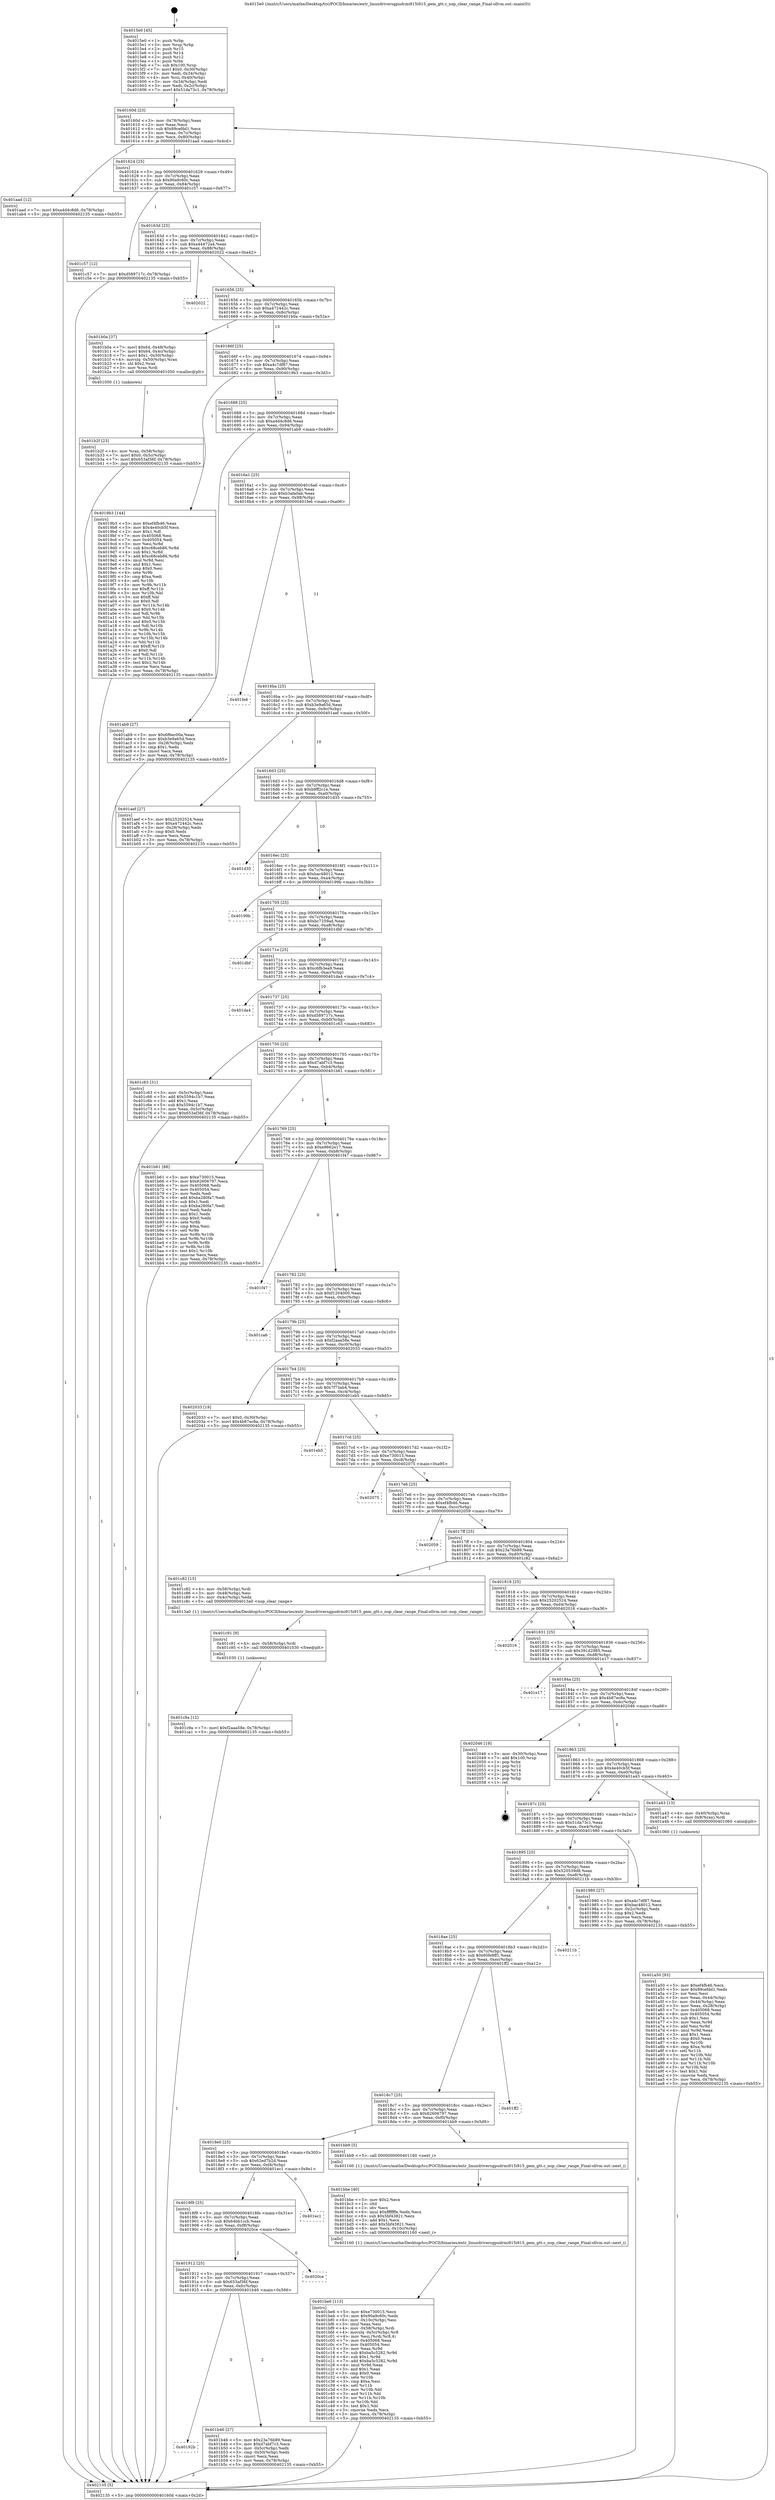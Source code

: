 digraph "0x4015e0" {
  label = "0x4015e0 (/mnt/c/Users/mathe/Desktop/tcc/POCII/binaries/extr_linuxdriversgpudrmi915i915_gem_gtt.c_nop_clear_range_Final-ollvm.out::main(0))"
  labelloc = "t"
  node[shape=record]

  Entry [label="",width=0.3,height=0.3,shape=circle,fillcolor=black,style=filled]
  "0x40160d" [label="{
     0x40160d [23]\l
     | [instrs]\l
     &nbsp;&nbsp;0x40160d \<+3\>: mov -0x78(%rbp),%eax\l
     &nbsp;&nbsp;0x401610 \<+2\>: mov %eax,%ecx\l
     &nbsp;&nbsp;0x401612 \<+6\>: sub $0x89cefdd1,%ecx\l
     &nbsp;&nbsp;0x401618 \<+3\>: mov %eax,-0x7c(%rbp)\l
     &nbsp;&nbsp;0x40161b \<+3\>: mov %ecx,-0x80(%rbp)\l
     &nbsp;&nbsp;0x40161e \<+6\>: je 0000000000401aad \<main+0x4cd\>\l
  }"]
  "0x401aad" [label="{
     0x401aad [12]\l
     | [instrs]\l
     &nbsp;&nbsp;0x401aad \<+7\>: movl $0xa4d4c8d6,-0x78(%rbp)\l
     &nbsp;&nbsp;0x401ab4 \<+5\>: jmp 0000000000402135 \<main+0xb55\>\l
  }"]
  "0x401624" [label="{
     0x401624 [25]\l
     | [instrs]\l
     &nbsp;&nbsp;0x401624 \<+5\>: jmp 0000000000401629 \<main+0x49\>\l
     &nbsp;&nbsp;0x401629 \<+3\>: mov -0x7c(%rbp),%eax\l
     &nbsp;&nbsp;0x40162c \<+5\>: sub $0x90a9c60c,%eax\l
     &nbsp;&nbsp;0x401631 \<+6\>: mov %eax,-0x84(%rbp)\l
     &nbsp;&nbsp;0x401637 \<+6\>: je 0000000000401c57 \<main+0x677\>\l
  }"]
  Exit [label="",width=0.3,height=0.3,shape=circle,fillcolor=black,style=filled,peripheries=2]
  "0x401c57" [label="{
     0x401c57 [12]\l
     | [instrs]\l
     &nbsp;&nbsp;0x401c57 \<+7\>: movl $0xd589717c,-0x78(%rbp)\l
     &nbsp;&nbsp;0x401c5e \<+5\>: jmp 0000000000402135 \<main+0xb55\>\l
  }"]
  "0x40163d" [label="{
     0x40163d [25]\l
     | [instrs]\l
     &nbsp;&nbsp;0x40163d \<+5\>: jmp 0000000000401642 \<main+0x62\>\l
     &nbsp;&nbsp;0x401642 \<+3\>: mov -0x7c(%rbp),%eax\l
     &nbsp;&nbsp;0x401645 \<+5\>: sub $0xa44472a4,%eax\l
     &nbsp;&nbsp;0x40164a \<+6\>: mov %eax,-0x88(%rbp)\l
     &nbsp;&nbsp;0x401650 \<+6\>: je 0000000000402022 \<main+0xa42\>\l
  }"]
  "0x401c9a" [label="{
     0x401c9a [12]\l
     | [instrs]\l
     &nbsp;&nbsp;0x401c9a \<+7\>: movl $0xf2aaa58e,-0x78(%rbp)\l
     &nbsp;&nbsp;0x401ca1 \<+5\>: jmp 0000000000402135 \<main+0xb55\>\l
  }"]
  "0x402022" [label="{
     0x402022\l
  }", style=dashed]
  "0x401656" [label="{
     0x401656 [25]\l
     | [instrs]\l
     &nbsp;&nbsp;0x401656 \<+5\>: jmp 000000000040165b \<main+0x7b\>\l
     &nbsp;&nbsp;0x40165b \<+3\>: mov -0x7c(%rbp),%eax\l
     &nbsp;&nbsp;0x40165e \<+5\>: sub $0xa472442c,%eax\l
     &nbsp;&nbsp;0x401663 \<+6\>: mov %eax,-0x8c(%rbp)\l
     &nbsp;&nbsp;0x401669 \<+6\>: je 0000000000401b0a \<main+0x52a\>\l
  }"]
  "0x401c91" [label="{
     0x401c91 [9]\l
     | [instrs]\l
     &nbsp;&nbsp;0x401c91 \<+4\>: mov -0x58(%rbp),%rdi\l
     &nbsp;&nbsp;0x401c95 \<+5\>: call 0000000000401030 \<free@plt\>\l
     | [calls]\l
     &nbsp;&nbsp;0x401030 \{1\} (unknown)\l
  }"]
  "0x401b0a" [label="{
     0x401b0a [37]\l
     | [instrs]\l
     &nbsp;&nbsp;0x401b0a \<+7\>: movl $0x64,-0x48(%rbp)\l
     &nbsp;&nbsp;0x401b11 \<+7\>: movl $0x64,-0x4c(%rbp)\l
     &nbsp;&nbsp;0x401b18 \<+7\>: movl $0x1,-0x50(%rbp)\l
     &nbsp;&nbsp;0x401b1f \<+4\>: movslq -0x50(%rbp),%rax\l
     &nbsp;&nbsp;0x401b23 \<+4\>: shl $0x2,%rax\l
     &nbsp;&nbsp;0x401b27 \<+3\>: mov %rax,%rdi\l
     &nbsp;&nbsp;0x401b2a \<+5\>: call 0000000000401050 \<malloc@plt\>\l
     | [calls]\l
     &nbsp;&nbsp;0x401050 \{1\} (unknown)\l
  }"]
  "0x40166f" [label="{
     0x40166f [25]\l
     | [instrs]\l
     &nbsp;&nbsp;0x40166f \<+5\>: jmp 0000000000401674 \<main+0x94\>\l
     &nbsp;&nbsp;0x401674 \<+3\>: mov -0x7c(%rbp),%eax\l
     &nbsp;&nbsp;0x401677 \<+5\>: sub $0xa4c7df87,%eax\l
     &nbsp;&nbsp;0x40167c \<+6\>: mov %eax,-0x90(%rbp)\l
     &nbsp;&nbsp;0x401682 \<+6\>: je 00000000004019b3 \<main+0x3d3\>\l
  }"]
  "0x401be6" [label="{
     0x401be6 [113]\l
     | [instrs]\l
     &nbsp;&nbsp;0x401be6 \<+5\>: mov $0xe730015,%ecx\l
     &nbsp;&nbsp;0x401beb \<+5\>: mov $0x90a9c60c,%edx\l
     &nbsp;&nbsp;0x401bf0 \<+6\>: mov -0x10c(%rbp),%esi\l
     &nbsp;&nbsp;0x401bf6 \<+3\>: imul %eax,%esi\l
     &nbsp;&nbsp;0x401bf9 \<+4\>: mov -0x58(%rbp),%rdi\l
     &nbsp;&nbsp;0x401bfd \<+4\>: movslq -0x5c(%rbp),%r8\l
     &nbsp;&nbsp;0x401c01 \<+4\>: mov %esi,(%rdi,%r8,4)\l
     &nbsp;&nbsp;0x401c05 \<+7\>: mov 0x405068,%eax\l
     &nbsp;&nbsp;0x401c0c \<+7\>: mov 0x405054,%esi\l
     &nbsp;&nbsp;0x401c13 \<+3\>: mov %eax,%r9d\l
     &nbsp;&nbsp;0x401c16 \<+7\>: sub $0xba5c5282,%r9d\l
     &nbsp;&nbsp;0x401c1d \<+4\>: sub $0x1,%r9d\l
     &nbsp;&nbsp;0x401c21 \<+7\>: add $0xba5c5282,%r9d\l
     &nbsp;&nbsp;0x401c28 \<+4\>: imul %r9d,%eax\l
     &nbsp;&nbsp;0x401c2c \<+3\>: and $0x1,%eax\l
     &nbsp;&nbsp;0x401c2f \<+3\>: cmp $0x0,%eax\l
     &nbsp;&nbsp;0x401c32 \<+4\>: sete %r10b\l
     &nbsp;&nbsp;0x401c36 \<+3\>: cmp $0xa,%esi\l
     &nbsp;&nbsp;0x401c39 \<+4\>: setl %r11b\l
     &nbsp;&nbsp;0x401c3d \<+3\>: mov %r10b,%bl\l
     &nbsp;&nbsp;0x401c40 \<+3\>: and %r11b,%bl\l
     &nbsp;&nbsp;0x401c43 \<+3\>: xor %r11b,%r10b\l
     &nbsp;&nbsp;0x401c46 \<+3\>: or %r10b,%bl\l
     &nbsp;&nbsp;0x401c49 \<+3\>: test $0x1,%bl\l
     &nbsp;&nbsp;0x401c4c \<+3\>: cmovne %edx,%ecx\l
     &nbsp;&nbsp;0x401c4f \<+3\>: mov %ecx,-0x78(%rbp)\l
     &nbsp;&nbsp;0x401c52 \<+5\>: jmp 0000000000402135 \<main+0xb55\>\l
  }"]
  "0x4019b3" [label="{
     0x4019b3 [144]\l
     | [instrs]\l
     &nbsp;&nbsp;0x4019b3 \<+5\>: mov $0xef4fb46,%eax\l
     &nbsp;&nbsp;0x4019b8 \<+5\>: mov $0x4e40cb5f,%ecx\l
     &nbsp;&nbsp;0x4019bd \<+2\>: mov $0x1,%dl\l
     &nbsp;&nbsp;0x4019bf \<+7\>: mov 0x405068,%esi\l
     &nbsp;&nbsp;0x4019c6 \<+7\>: mov 0x405054,%edi\l
     &nbsp;&nbsp;0x4019cd \<+3\>: mov %esi,%r8d\l
     &nbsp;&nbsp;0x4019d0 \<+7\>: sub $0xc68ceb86,%r8d\l
     &nbsp;&nbsp;0x4019d7 \<+4\>: sub $0x1,%r8d\l
     &nbsp;&nbsp;0x4019db \<+7\>: add $0xc68ceb86,%r8d\l
     &nbsp;&nbsp;0x4019e2 \<+4\>: imul %r8d,%esi\l
     &nbsp;&nbsp;0x4019e6 \<+3\>: and $0x1,%esi\l
     &nbsp;&nbsp;0x4019e9 \<+3\>: cmp $0x0,%esi\l
     &nbsp;&nbsp;0x4019ec \<+4\>: sete %r9b\l
     &nbsp;&nbsp;0x4019f0 \<+3\>: cmp $0xa,%edi\l
     &nbsp;&nbsp;0x4019f3 \<+4\>: setl %r10b\l
     &nbsp;&nbsp;0x4019f7 \<+3\>: mov %r9b,%r11b\l
     &nbsp;&nbsp;0x4019fa \<+4\>: xor $0xff,%r11b\l
     &nbsp;&nbsp;0x4019fe \<+3\>: mov %r10b,%bl\l
     &nbsp;&nbsp;0x401a01 \<+3\>: xor $0xff,%bl\l
     &nbsp;&nbsp;0x401a04 \<+3\>: xor $0x0,%dl\l
     &nbsp;&nbsp;0x401a07 \<+3\>: mov %r11b,%r14b\l
     &nbsp;&nbsp;0x401a0a \<+4\>: and $0x0,%r14b\l
     &nbsp;&nbsp;0x401a0e \<+3\>: and %dl,%r9b\l
     &nbsp;&nbsp;0x401a11 \<+3\>: mov %bl,%r15b\l
     &nbsp;&nbsp;0x401a14 \<+4\>: and $0x0,%r15b\l
     &nbsp;&nbsp;0x401a18 \<+3\>: and %dl,%r10b\l
     &nbsp;&nbsp;0x401a1b \<+3\>: or %r9b,%r14b\l
     &nbsp;&nbsp;0x401a1e \<+3\>: or %r10b,%r15b\l
     &nbsp;&nbsp;0x401a21 \<+3\>: xor %r15b,%r14b\l
     &nbsp;&nbsp;0x401a24 \<+3\>: or %bl,%r11b\l
     &nbsp;&nbsp;0x401a27 \<+4\>: xor $0xff,%r11b\l
     &nbsp;&nbsp;0x401a2b \<+3\>: or $0x0,%dl\l
     &nbsp;&nbsp;0x401a2e \<+3\>: and %dl,%r11b\l
     &nbsp;&nbsp;0x401a31 \<+3\>: or %r11b,%r14b\l
     &nbsp;&nbsp;0x401a34 \<+4\>: test $0x1,%r14b\l
     &nbsp;&nbsp;0x401a38 \<+3\>: cmovne %ecx,%eax\l
     &nbsp;&nbsp;0x401a3b \<+3\>: mov %eax,-0x78(%rbp)\l
     &nbsp;&nbsp;0x401a3e \<+5\>: jmp 0000000000402135 \<main+0xb55\>\l
  }"]
  "0x401688" [label="{
     0x401688 [25]\l
     | [instrs]\l
     &nbsp;&nbsp;0x401688 \<+5\>: jmp 000000000040168d \<main+0xad\>\l
     &nbsp;&nbsp;0x40168d \<+3\>: mov -0x7c(%rbp),%eax\l
     &nbsp;&nbsp;0x401690 \<+5\>: sub $0xa4d4c8d6,%eax\l
     &nbsp;&nbsp;0x401695 \<+6\>: mov %eax,-0x94(%rbp)\l
     &nbsp;&nbsp;0x40169b \<+6\>: je 0000000000401ab9 \<main+0x4d9\>\l
  }"]
  "0x401bbe" [label="{
     0x401bbe [40]\l
     | [instrs]\l
     &nbsp;&nbsp;0x401bbe \<+5\>: mov $0x2,%ecx\l
     &nbsp;&nbsp;0x401bc3 \<+1\>: cltd\l
     &nbsp;&nbsp;0x401bc4 \<+2\>: idiv %ecx\l
     &nbsp;&nbsp;0x401bc6 \<+6\>: imul $0xfffffffe,%edx,%ecx\l
     &nbsp;&nbsp;0x401bcc \<+6\>: sub $0x5bf43821,%ecx\l
     &nbsp;&nbsp;0x401bd2 \<+3\>: add $0x1,%ecx\l
     &nbsp;&nbsp;0x401bd5 \<+6\>: add $0x5bf43821,%ecx\l
     &nbsp;&nbsp;0x401bdb \<+6\>: mov %ecx,-0x10c(%rbp)\l
     &nbsp;&nbsp;0x401be1 \<+5\>: call 0000000000401160 \<next_i\>\l
     | [calls]\l
     &nbsp;&nbsp;0x401160 \{1\} (/mnt/c/Users/mathe/Desktop/tcc/POCII/binaries/extr_linuxdriversgpudrmi915i915_gem_gtt.c_nop_clear_range_Final-ollvm.out::next_i)\l
  }"]
  "0x401ab9" [label="{
     0x401ab9 [27]\l
     | [instrs]\l
     &nbsp;&nbsp;0x401ab9 \<+5\>: mov $0x6f6ec00a,%eax\l
     &nbsp;&nbsp;0x401abe \<+5\>: mov $0xb3e9a65d,%ecx\l
     &nbsp;&nbsp;0x401ac3 \<+3\>: mov -0x28(%rbp),%edx\l
     &nbsp;&nbsp;0x401ac6 \<+3\>: cmp $0x1,%edx\l
     &nbsp;&nbsp;0x401ac9 \<+3\>: cmovl %ecx,%eax\l
     &nbsp;&nbsp;0x401acc \<+3\>: mov %eax,-0x78(%rbp)\l
     &nbsp;&nbsp;0x401acf \<+5\>: jmp 0000000000402135 \<main+0xb55\>\l
  }"]
  "0x4016a1" [label="{
     0x4016a1 [25]\l
     | [instrs]\l
     &nbsp;&nbsp;0x4016a1 \<+5\>: jmp 00000000004016a6 \<main+0xc6\>\l
     &nbsp;&nbsp;0x4016a6 \<+3\>: mov -0x7c(%rbp),%eax\l
     &nbsp;&nbsp;0x4016a9 \<+5\>: sub $0xb3afa0ab,%eax\l
     &nbsp;&nbsp;0x4016ae \<+6\>: mov %eax,-0x98(%rbp)\l
     &nbsp;&nbsp;0x4016b4 \<+6\>: je 0000000000401fe6 \<main+0xa06\>\l
  }"]
  "0x40192b" [label="{
     0x40192b\l
  }", style=dashed]
  "0x401fe6" [label="{
     0x401fe6\l
  }", style=dashed]
  "0x4016ba" [label="{
     0x4016ba [25]\l
     | [instrs]\l
     &nbsp;&nbsp;0x4016ba \<+5\>: jmp 00000000004016bf \<main+0xdf\>\l
     &nbsp;&nbsp;0x4016bf \<+3\>: mov -0x7c(%rbp),%eax\l
     &nbsp;&nbsp;0x4016c2 \<+5\>: sub $0xb3e9a65d,%eax\l
     &nbsp;&nbsp;0x4016c7 \<+6\>: mov %eax,-0x9c(%rbp)\l
     &nbsp;&nbsp;0x4016cd \<+6\>: je 0000000000401aef \<main+0x50f\>\l
  }"]
  "0x401b46" [label="{
     0x401b46 [27]\l
     | [instrs]\l
     &nbsp;&nbsp;0x401b46 \<+5\>: mov $0x23a76b89,%eax\l
     &nbsp;&nbsp;0x401b4b \<+5\>: mov $0xd7abf7c3,%ecx\l
     &nbsp;&nbsp;0x401b50 \<+3\>: mov -0x5c(%rbp),%edx\l
     &nbsp;&nbsp;0x401b53 \<+3\>: cmp -0x50(%rbp),%edx\l
     &nbsp;&nbsp;0x401b56 \<+3\>: cmovl %ecx,%eax\l
     &nbsp;&nbsp;0x401b59 \<+3\>: mov %eax,-0x78(%rbp)\l
     &nbsp;&nbsp;0x401b5c \<+5\>: jmp 0000000000402135 \<main+0xb55\>\l
  }"]
  "0x401aef" [label="{
     0x401aef [27]\l
     | [instrs]\l
     &nbsp;&nbsp;0x401aef \<+5\>: mov $0x25202524,%eax\l
     &nbsp;&nbsp;0x401af4 \<+5\>: mov $0xa472442c,%ecx\l
     &nbsp;&nbsp;0x401af9 \<+3\>: mov -0x28(%rbp),%edx\l
     &nbsp;&nbsp;0x401afc \<+3\>: cmp $0x0,%edx\l
     &nbsp;&nbsp;0x401aff \<+3\>: cmove %ecx,%eax\l
     &nbsp;&nbsp;0x401b02 \<+3\>: mov %eax,-0x78(%rbp)\l
     &nbsp;&nbsp;0x401b05 \<+5\>: jmp 0000000000402135 \<main+0xb55\>\l
  }"]
  "0x4016d3" [label="{
     0x4016d3 [25]\l
     | [instrs]\l
     &nbsp;&nbsp;0x4016d3 \<+5\>: jmp 00000000004016d8 \<main+0xf8\>\l
     &nbsp;&nbsp;0x4016d8 \<+3\>: mov -0x7c(%rbp),%eax\l
     &nbsp;&nbsp;0x4016db \<+5\>: sub $0xb9ff2c1e,%eax\l
     &nbsp;&nbsp;0x4016e0 \<+6\>: mov %eax,-0xa0(%rbp)\l
     &nbsp;&nbsp;0x4016e6 \<+6\>: je 0000000000401d35 \<main+0x755\>\l
  }"]
  "0x401912" [label="{
     0x401912 [25]\l
     | [instrs]\l
     &nbsp;&nbsp;0x401912 \<+5\>: jmp 0000000000401917 \<main+0x337\>\l
     &nbsp;&nbsp;0x401917 \<+3\>: mov -0x7c(%rbp),%eax\l
     &nbsp;&nbsp;0x40191a \<+5\>: sub $0x653af36f,%eax\l
     &nbsp;&nbsp;0x40191f \<+6\>: mov %eax,-0xfc(%rbp)\l
     &nbsp;&nbsp;0x401925 \<+6\>: je 0000000000401b46 \<main+0x566\>\l
  }"]
  "0x401d35" [label="{
     0x401d35\l
  }", style=dashed]
  "0x4016ec" [label="{
     0x4016ec [25]\l
     | [instrs]\l
     &nbsp;&nbsp;0x4016ec \<+5\>: jmp 00000000004016f1 \<main+0x111\>\l
     &nbsp;&nbsp;0x4016f1 \<+3\>: mov -0x7c(%rbp),%eax\l
     &nbsp;&nbsp;0x4016f4 \<+5\>: sub $0xbac48012,%eax\l
     &nbsp;&nbsp;0x4016f9 \<+6\>: mov %eax,-0xa4(%rbp)\l
     &nbsp;&nbsp;0x4016ff \<+6\>: je 000000000040199b \<main+0x3bb\>\l
  }"]
  "0x4020ce" [label="{
     0x4020ce\l
  }", style=dashed]
  "0x40199b" [label="{
     0x40199b\l
  }", style=dashed]
  "0x401705" [label="{
     0x401705 [25]\l
     | [instrs]\l
     &nbsp;&nbsp;0x401705 \<+5\>: jmp 000000000040170a \<main+0x12a\>\l
     &nbsp;&nbsp;0x40170a \<+3\>: mov -0x7c(%rbp),%eax\l
     &nbsp;&nbsp;0x40170d \<+5\>: sub $0xbc7259ad,%eax\l
     &nbsp;&nbsp;0x401712 \<+6\>: mov %eax,-0xa8(%rbp)\l
     &nbsp;&nbsp;0x401718 \<+6\>: je 0000000000401dbf \<main+0x7df\>\l
  }"]
  "0x4018f9" [label="{
     0x4018f9 [25]\l
     | [instrs]\l
     &nbsp;&nbsp;0x4018f9 \<+5\>: jmp 00000000004018fe \<main+0x31e\>\l
     &nbsp;&nbsp;0x4018fe \<+3\>: mov -0x7c(%rbp),%eax\l
     &nbsp;&nbsp;0x401901 \<+5\>: sub $0x64bb1ccb,%eax\l
     &nbsp;&nbsp;0x401906 \<+6\>: mov %eax,-0xf8(%rbp)\l
     &nbsp;&nbsp;0x40190c \<+6\>: je 00000000004020ce \<main+0xaee\>\l
  }"]
  "0x401dbf" [label="{
     0x401dbf\l
  }", style=dashed]
  "0x40171e" [label="{
     0x40171e [25]\l
     | [instrs]\l
     &nbsp;&nbsp;0x40171e \<+5\>: jmp 0000000000401723 \<main+0x143\>\l
     &nbsp;&nbsp;0x401723 \<+3\>: mov -0x7c(%rbp),%eax\l
     &nbsp;&nbsp;0x401726 \<+5\>: sub $0xc6fb3ea9,%eax\l
     &nbsp;&nbsp;0x40172b \<+6\>: mov %eax,-0xac(%rbp)\l
     &nbsp;&nbsp;0x401731 \<+6\>: je 0000000000401da4 \<main+0x7c4\>\l
  }"]
  "0x401ec1" [label="{
     0x401ec1\l
  }", style=dashed]
  "0x401da4" [label="{
     0x401da4\l
  }", style=dashed]
  "0x401737" [label="{
     0x401737 [25]\l
     | [instrs]\l
     &nbsp;&nbsp;0x401737 \<+5\>: jmp 000000000040173c \<main+0x15c\>\l
     &nbsp;&nbsp;0x40173c \<+3\>: mov -0x7c(%rbp),%eax\l
     &nbsp;&nbsp;0x40173f \<+5\>: sub $0xd589717c,%eax\l
     &nbsp;&nbsp;0x401744 \<+6\>: mov %eax,-0xb0(%rbp)\l
     &nbsp;&nbsp;0x40174a \<+6\>: je 0000000000401c63 \<main+0x683\>\l
  }"]
  "0x4018e0" [label="{
     0x4018e0 [25]\l
     | [instrs]\l
     &nbsp;&nbsp;0x4018e0 \<+5\>: jmp 00000000004018e5 \<main+0x305\>\l
     &nbsp;&nbsp;0x4018e5 \<+3\>: mov -0x7c(%rbp),%eax\l
     &nbsp;&nbsp;0x4018e8 \<+5\>: sub $0x62ed7b2d,%eax\l
     &nbsp;&nbsp;0x4018ed \<+6\>: mov %eax,-0xf4(%rbp)\l
     &nbsp;&nbsp;0x4018f3 \<+6\>: je 0000000000401ec1 \<main+0x8e1\>\l
  }"]
  "0x401c63" [label="{
     0x401c63 [31]\l
     | [instrs]\l
     &nbsp;&nbsp;0x401c63 \<+3\>: mov -0x5c(%rbp),%eax\l
     &nbsp;&nbsp;0x401c66 \<+5\>: add $0x5594c1b7,%eax\l
     &nbsp;&nbsp;0x401c6b \<+3\>: add $0x1,%eax\l
     &nbsp;&nbsp;0x401c6e \<+5\>: sub $0x5594c1b7,%eax\l
     &nbsp;&nbsp;0x401c73 \<+3\>: mov %eax,-0x5c(%rbp)\l
     &nbsp;&nbsp;0x401c76 \<+7\>: movl $0x653af36f,-0x78(%rbp)\l
     &nbsp;&nbsp;0x401c7d \<+5\>: jmp 0000000000402135 \<main+0xb55\>\l
  }"]
  "0x401750" [label="{
     0x401750 [25]\l
     | [instrs]\l
     &nbsp;&nbsp;0x401750 \<+5\>: jmp 0000000000401755 \<main+0x175\>\l
     &nbsp;&nbsp;0x401755 \<+3\>: mov -0x7c(%rbp),%eax\l
     &nbsp;&nbsp;0x401758 \<+5\>: sub $0xd7abf7c3,%eax\l
     &nbsp;&nbsp;0x40175d \<+6\>: mov %eax,-0xb4(%rbp)\l
     &nbsp;&nbsp;0x401763 \<+6\>: je 0000000000401b61 \<main+0x581\>\l
  }"]
  "0x401bb9" [label="{
     0x401bb9 [5]\l
     | [instrs]\l
     &nbsp;&nbsp;0x401bb9 \<+5\>: call 0000000000401160 \<next_i\>\l
     | [calls]\l
     &nbsp;&nbsp;0x401160 \{1\} (/mnt/c/Users/mathe/Desktop/tcc/POCII/binaries/extr_linuxdriversgpudrmi915i915_gem_gtt.c_nop_clear_range_Final-ollvm.out::next_i)\l
  }"]
  "0x401b61" [label="{
     0x401b61 [88]\l
     | [instrs]\l
     &nbsp;&nbsp;0x401b61 \<+5\>: mov $0xe730015,%eax\l
     &nbsp;&nbsp;0x401b66 \<+5\>: mov $0x62606797,%ecx\l
     &nbsp;&nbsp;0x401b6b \<+7\>: mov 0x405068,%edx\l
     &nbsp;&nbsp;0x401b72 \<+7\>: mov 0x405054,%esi\l
     &nbsp;&nbsp;0x401b79 \<+2\>: mov %edx,%edi\l
     &nbsp;&nbsp;0x401b7b \<+6\>: add $0xba280fa7,%edi\l
     &nbsp;&nbsp;0x401b81 \<+3\>: sub $0x1,%edi\l
     &nbsp;&nbsp;0x401b84 \<+6\>: sub $0xba280fa7,%edi\l
     &nbsp;&nbsp;0x401b8a \<+3\>: imul %edi,%edx\l
     &nbsp;&nbsp;0x401b8d \<+3\>: and $0x1,%edx\l
     &nbsp;&nbsp;0x401b90 \<+3\>: cmp $0x0,%edx\l
     &nbsp;&nbsp;0x401b93 \<+4\>: sete %r8b\l
     &nbsp;&nbsp;0x401b97 \<+3\>: cmp $0xa,%esi\l
     &nbsp;&nbsp;0x401b9a \<+4\>: setl %r9b\l
     &nbsp;&nbsp;0x401b9e \<+3\>: mov %r8b,%r10b\l
     &nbsp;&nbsp;0x401ba1 \<+3\>: and %r9b,%r10b\l
     &nbsp;&nbsp;0x401ba4 \<+3\>: xor %r9b,%r8b\l
     &nbsp;&nbsp;0x401ba7 \<+3\>: or %r8b,%r10b\l
     &nbsp;&nbsp;0x401baa \<+4\>: test $0x1,%r10b\l
     &nbsp;&nbsp;0x401bae \<+3\>: cmovne %ecx,%eax\l
     &nbsp;&nbsp;0x401bb1 \<+3\>: mov %eax,-0x78(%rbp)\l
     &nbsp;&nbsp;0x401bb4 \<+5\>: jmp 0000000000402135 \<main+0xb55\>\l
  }"]
  "0x401769" [label="{
     0x401769 [25]\l
     | [instrs]\l
     &nbsp;&nbsp;0x401769 \<+5\>: jmp 000000000040176e \<main+0x18e\>\l
     &nbsp;&nbsp;0x40176e \<+3\>: mov -0x7c(%rbp),%eax\l
     &nbsp;&nbsp;0x401771 \<+5\>: sub $0xe9662e17,%eax\l
     &nbsp;&nbsp;0x401776 \<+6\>: mov %eax,-0xb8(%rbp)\l
     &nbsp;&nbsp;0x40177c \<+6\>: je 0000000000401f47 \<main+0x967\>\l
  }"]
  "0x4018c7" [label="{
     0x4018c7 [25]\l
     | [instrs]\l
     &nbsp;&nbsp;0x4018c7 \<+5\>: jmp 00000000004018cc \<main+0x2ec\>\l
     &nbsp;&nbsp;0x4018cc \<+3\>: mov -0x7c(%rbp),%eax\l
     &nbsp;&nbsp;0x4018cf \<+5\>: sub $0x62606797,%eax\l
     &nbsp;&nbsp;0x4018d4 \<+6\>: mov %eax,-0xf0(%rbp)\l
     &nbsp;&nbsp;0x4018da \<+6\>: je 0000000000401bb9 \<main+0x5d9\>\l
  }"]
  "0x401f47" [label="{
     0x401f47\l
  }", style=dashed]
  "0x401782" [label="{
     0x401782 [25]\l
     | [instrs]\l
     &nbsp;&nbsp;0x401782 \<+5\>: jmp 0000000000401787 \<main+0x1a7\>\l
     &nbsp;&nbsp;0x401787 \<+3\>: mov -0x7c(%rbp),%eax\l
     &nbsp;&nbsp;0x40178a \<+5\>: sub $0xf1204000,%eax\l
     &nbsp;&nbsp;0x40178f \<+6\>: mov %eax,-0xbc(%rbp)\l
     &nbsp;&nbsp;0x401795 \<+6\>: je 0000000000401ca6 \<main+0x6c6\>\l
  }"]
  "0x401ff2" [label="{
     0x401ff2\l
  }", style=dashed]
  "0x401ca6" [label="{
     0x401ca6\l
  }", style=dashed]
  "0x40179b" [label="{
     0x40179b [25]\l
     | [instrs]\l
     &nbsp;&nbsp;0x40179b \<+5\>: jmp 00000000004017a0 \<main+0x1c0\>\l
     &nbsp;&nbsp;0x4017a0 \<+3\>: mov -0x7c(%rbp),%eax\l
     &nbsp;&nbsp;0x4017a3 \<+5\>: sub $0xf2aaa58e,%eax\l
     &nbsp;&nbsp;0x4017a8 \<+6\>: mov %eax,-0xc0(%rbp)\l
     &nbsp;&nbsp;0x4017ae \<+6\>: je 0000000000402033 \<main+0xa53\>\l
  }"]
  "0x4018ae" [label="{
     0x4018ae [25]\l
     | [instrs]\l
     &nbsp;&nbsp;0x4018ae \<+5\>: jmp 00000000004018b3 \<main+0x2d3\>\l
     &nbsp;&nbsp;0x4018b3 \<+3\>: mov -0x7c(%rbp),%eax\l
     &nbsp;&nbsp;0x4018b6 \<+5\>: sub $0x60fe8ff1,%eax\l
     &nbsp;&nbsp;0x4018bb \<+6\>: mov %eax,-0xec(%rbp)\l
     &nbsp;&nbsp;0x4018c1 \<+6\>: je 0000000000401ff2 \<main+0xa12\>\l
  }"]
  "0x402033" [label="{
     0x402033 [19]\l
     | [instrs]\l
     &nbsp;&nbsp;0x402033 \<+7\>: movl $0x0,-0x30(%rbp)\l
     &nbsp;&nbsp;0x40203a \<+7\>: movl $0x4b87ec8a,-0x78(%rbp)\l
     &nbsp;&nbsp;0x402041 \<+5\>: jmp 0000000000402135 \<main+0xb55\>\l
  }"]
  "0x4017b4" [label="{
     0x4017b4 [25]\l
     | [instrs]\l
     &nbsp;&nbsp;0x4017b4 \<+5\>: jmp 00000000004017b9 \<main+0x1d9\>\l
     &nbsp;&nbsp;0x4017b9 \<+3\>: mov -0x7c(%rbp),%eax\l
     &nbsp;&nbsp;0x4017bc \<+5\>: sub $0x7f73ab4,%eax\l
     &nbsp;&nbsp;0x4017c1 \<+6\>: mov %eax,-0xc4(%rbp)\l
     &nbsp;&nbsp;0x4017c7 \<+6\>: je 0000000000401eb5 \<main+0x8d5\>\l
  }"]
  "0x40211b" [label="{
     0x40211b\l
  }", style=dashed]
  "0x401eb5" [label="{
     0x401eb5\l
  }", style=dashed]
  "0x4017cd" [label="{
     0x4017cd [25]\l
     | [instrs]\l
     &nbsp;&nbsp;0x4017cd \<+5\>: jmp 00000000004017d2 \<main+0x1f2\>\l
     &nbsp;&nbsp;0x4017d2 \<+3\>: mov -0x7c(%rbp),%eax\l
     &nbsp;&nbsp;0x4017d5 \<+5\>: sub $0xe730015,%eax\l
     &nbsp;&nbsp;0x4017da \<+6\>: mov %eax,-0xc8(%rbp)\l
     &nbsp;&nbsp;0x4017e0 \<+6\>: je 0000000000402075 \<main+0xa95\>\l
  }"]
  "0x401b2f" [label="{
     0x401b2f [23]\l
     | [instrs]\l
     &nbsp;&nbsp;0x401b2f \<+4\>: mov %rax,-0x58(%rbp)\l
     &nbsp;&nbsp;0x401b33 \<+7\>: movl $0x0,-0x5c(%rbp)\l
     &nbsp;&nbsp;0x401b3a \<+7\>: movl $0x653af36f,-0x78(%rbp)\l
     &nbsp;&nbsp;0x401b41 \<+5\>: jmp 0000000000402135 \<main+0xb55\>\l
  }"]
  "0x402075" [label="{
     0x402075\l
  }", style=dashed]
  "0x4017e6" [label="{
     0x4017e6 [25]\l
     | [instrs]\l
     &nbsp;&nbsp;0x4017e6 \<+5\>: jmp 00000000004017eb \<main+0x20b\>\l
     &nbsp;&nbsp;0x4017eb \<+3\>: mov -0x7c(%rbp),%eax\l
     &nbsp;&nbsp;0x4017ee \<+5\>: sub $0xef4fb46,%eax\l
     &nbsp;&nbsp;0x4017f3 \<+6\>: mov %eax,-0xcc(%rbp)\l
     &nbsp;&nbsp;0x4017f9 \<+6\>: je 0000000000402059 \<main+0xa79\>\l
  }"]
  "0x401a50" [label="{
     0x401a50 [93]\l
     | [instrs]\l
     &nbsp;&nbsp;0x401a50 \<+5\>: mov $0xef4fb46,%ecx\l
     &nbsp;&nbsp;0x401a55 \<+5\>: mov $0x89cefdd1,%edx\l
     &nbsp;&nbsp;0x401a5a \<+2\>: xor %esi,%esi\l
     &nbsp;&nbsp;0x401a5c \<+3\>: mov %eax,-0x44(%rbp)\l
     &nbsp;&nbsp;0x401a5f \<+3\>: mov -0x44(%rbp),%eax\l
     &nbsp;&nbsp;0x401a62 \<+3\>: mov %eax,-0x28(%rbp)\l
     &nbsp;&nbsp;0x401a65 \<+7\>: mov 0x405068,%eax\l
     &nbsp;&nbsp;0x401a6c \<+8\>: mov 0x405054,%r8d\l
     &nbsp;&nbsp;0x401a74 \<+3\>: sub $0x1,%esi\l
     &nbsp;&nbsp;0x401a77 \<+3\>: mov %eax,%r9d\l
     &nbsp;&nbsp;0x401a7a \<+3\>: add %esi,%r9d\l
     &nbsp;&nbsp;0x401a7d \<+4\>: imul %r9d,%eax\l
     &nbsp;&nbsp;0x401a81 \<+3\>: and $0x1,%eax\l
     &nbsp;&nbsp;0x401a84 \<+3\>: cmp $0x0,%eax\l
     &nbsp;&nbsp;0x401a87 \<+4\>: sete %r10b\l
     &nbsp;&nbsp;0x401a8b \<+4\>: cmp $0xa,%r8d\l
     &nbsp;&nbsp;0x401a8f \<+4\>: setl %r11b\l
     &nbsp;&nbsp;0x401a93 \<+3\>: mov %r10b,%bl\l
     &nbsp;&nbsp;0x401a96 \<+3\>: and %r11b,%bl\l
     &nbsp;&nbsp;0x401a99 \<+3\>: xor %r11b,%r10b\l
     &nbsp;&nbsp;0x401a9c \<+3\>: or %r10b,%bl\l
     &nbsp;&nbsp;0x401a9f \<+3\>: test $0x1,%bl\l
     &nbsp;&nbsp;0x401aa2 \<+3\>: cmovne %edx,%ecx\l
     &nbsp;&nbsp;0x401aa5 \<+3\>: mov %ecx,-0x78(%rbp)\l
     &nbsp;&nbsp;0x401aa8 \<+5\>: jmp 0000000000402135 \<main+0xb55\>\l
  }"]
  "0x402059" [label="{
     0x402059\l
  }", style=dashed]
  "0x4017ff" [label="{
     0x4017ff [25]\l
     | [instrs]\l
     &nbsp;&nbsp;0x4017ff \<+5\>: jmp 0000000000401804 \<main+0x224\>\l
     &nbsp;&nbsp;0x401804 \<+3\>: mov -0x7c(%rbp),%eax\l
     &nbsp;&nbsp;0x401807 \<+5\>: sub $0x23a76b89,%eax\l
     &nbsp;&nbsp;0x40180c \<+6\>: mov %eax,-0xd0(%rbp)\l
     &nbsp;&nbsp;0x401812 \<+6\>: je 0000000000401c82 \<main+0x6a2\>\l
  }"]
  "0x4015e0" [label="{
     0x4015e0 [45]\l
     | [instrs]\l
     &nbsp;&nbsp;0x4015e0 \<+1\>: push %rbp\l
     &nbsp;&nbsp;0x4015e1 \<+3\>: mov %rsp,%rbp\l
     &nbsp;&nbsp;0x4015e4 \<+2\>: push %r15\l
     &nbsp;&nbsp;0x4015e6 \<+2\>: push %r14\l
     &nbsp;&nbsp;0x4015e8 \<+2\>: push %r12\l
     &nbsp;&nbsp;0x4015ea \<+1\>: push %rbx\l
     &nbsp;&nbsp;0x4015eb \<+7\>: sub $0x100,%rsp\l
     &nbsp;&nbsp;0x4015f2 \<+7\>: movl $0x0,-0x30(%rbp)\l
     &nbsp;&nbsp;0x4015f9 \<+3\>: mov %edi,-0x34(%rbp)\l
     &nbsp;&nbsp;0x4015fc \<+4\>: mov %rsi,-0x40(%rbp)\l
     &nbsp;&nbsp;0x401600 \<+3\>: mov -0x34(%rbp),%edi\l
     &nbsp;&nbsp;0x401603 \<+3\>: mov %edi,-0x2c(%rbp)\l
     &nbsp;&nbsp;0x401606 \<+7\>: movl $0x51da73c1,-0x78(%rbp)\l
  }"]
  "0x401c82" [label="{
     0x401c82 [15]\l
     | [instrs]\l
     &nbsp;&nbsp;0x401c82 \<+4\>: mov -0x58(%rbp),%rdi\l
     &nbsp;&nbsp;0x401c86 \<+3\>: mov -0x48(%rbp),%esi\l
     &nbsp;&nbsp;0x401c89 \<+3\>: mov -0x4c(%rbp),%edx\l
     &nbsp;&nbsp;0x401c8c \<+5\>: call 00000000004013a0 \<nop_clear_range\>\l
     | [calls]\l
     &nbsp;&nbsp;0x4013a0 \{1\} (/mnt/c/Users/mathe/Desktop/tcc/POCII/binaries/extr_linuxdriversgpudrmi915i915_gem_gtt.c_nop_clear_range_Final-ollvm.out::nop_clear_range)\l
  }"]
  "0x401818" [label="{
     0x401818 [25]\l
     | [instrs]\l
     &nbsp;&nbsp;0x401818 \<+5\>: jmp 000000000040181d \<main+0x23d\>\l
     &nbsp;&nbsp;0x40181d \<+3\>: mov -0x7c(%rbp),%eax\l
     &nbsp;&nbsp;0x401820 \<+5\>: sub $0x25202524,%eax\l
     &nbsp;&nbsp;0x401825 \<+6\>: mov %eax,-0xd4(%rbp)\l
     &nbsp;&nbsp;0x40182b \<+6\>: je 0000000000402016 \<main+0xa36\>\l
  }"]
  "0x402135" [label="{
     0x402135 [5]\l
     | [instrs]\l
     &nbsp;&nbsp;0x402135 \<+5\>: jmp 000000000040160d \<main+0x2d\>\l
  }"]
  "0x402016" [label="{
     0x402016\l
  }", style=dashed]
  "0x401831" [label="{
     0x401831 [25]\l
     | [instrs]\l
     &nbsp;&nbsp;0x401831 \<+5\>: jmp 0000000000401836 \<main+0x256\>\l
     &nbsp;&nbsp;0x401836 \<+3\>: mov -0x7c(%rbp),%eax\l
     &nbsp;&nbsp;0x401839 \<+5\>: sub $0x391d2985,%eax\l
     &nbsp;&nbsp;0x40183e \<+6\>: mov %eax,-0xd8(%rbp)\l
     &nbsp;&nbsp;0x401844 \<+6\>: je 0000000000401e17 \<main+0x837\>\l
  }"]
  "0x401895" [label="{
     0x401895 [25]\l
     | [instrs]\l
     &nbsp;&nbsp;0x401895 \<+5\>: jmp 000000000040189a \<main+0x2ba\>\l
     &nbsp;&nbsp;0x40189a \<+3\>: mov -0x7c(%rbp),%eax\l
     &nbsp;&nbsp;0x40189d \<+5\>: sub $0x520539d8,%eax\l
     &nbsp;&nbsp;0x4018a2 \<+6\>: mov %eax,-0xe8(%rbp)\l
     &nbsp;&nbsp;0x4018a8 \<+6\>: je 000000000040211b \<main+0xb3b\>\l
  }"]
  "0x401e17" [label="{
     0x401e17\l
  }", style=dashed]
  "0x40184a" [label="{
     0x40184a [25]\l
     | [instrs]\l
     &nbsp;&nbsp;0x40184a \<+5\>: jmp 000000000040184f \<main+0x26f\>\l
     &nbsp;&nbsp;0x40184f \<+3\>: mov -0x7c(%rbp),%eax\l
     &nbsp;&nbsp;0x401852 \<+5\>: sub $0x4b87ec8a,%eax\l
     &nbsp;&nbsp;0x401857 \<+6\>: mov %eax,-0xdc(%rbp)\l
     &nbsp;&nbsp;0x40185d \<+6\>: je 0000000000402046 \<main+0xa66\>\l
  }"]
  "0x401980" [label="{
     0x401980 [27]\l
     | [instrs]\l
     &nbsp;&nbsp;0x401980 \<+5\>: mov $0xa4c7df87,%eax\l
     &nbsp;&nbsp;0x401985 \<+5\>: mov $0xbac48012,%ecx\l
     &nbsp;&nbsp;0x40198a \<+3\>: mov -0x2c(%rbp),%edx\l
     &nbsp;&nbsp;0x40198d \<+3\>: cmp $0x2,%edx\l
     &nbsp;&nbsp;0x401990 \<+3\>: cmovne %ecx,%eax\l
     &nbsp;&nbsp;0x401993 \<+3\>: mov %eax,-0x78(%rbp)\l
     &nbsp;&nbsp;0x401996 \<+5\>: jmp 0000000000402135 \<main+0xb55\>\l
  }"]
  "0x402046" [label="{
     0x402046 [19]\l
     | [instrs]\l
     &nbsp;&nbsp;0x402046 \<+3\>: mov -0x30(%rbp),%eax\l
     &nbsp;&nbsp;0x402049 \<+7\>: add $0x100,%rsp\l
     &nbsp;&nbsp;0x402050 \<+1\>: pop %rbx\l
     &nbsp;&nbsp;0x402051 \<+2\>: pop %r12\l
     &nbsp;&nbsp;0x402053 \<+2\>: pop %r14\l
     &nbsp;&nbsp;0x402055 \<+2\>: pop %r15\l
     &nbsp;&nbsp;0x402057 \<+1\>: pop %rbp\l
     &nbsp;&nbsp;0x402058 \<+1\>: ret\l
  }"]
  "0x401863" [label="{
     0x401863 [25]\l
     | [instrs]\l
     &nbsp;&nbsp;0x401863 \<+5\>: jmp 0000000000401868 \<main+0x288\>\l
     &nbsp;&nbsp;0x401868 \<+3\>: mov -0x7c(%rbp),%eax\l
     &nbsp;&nbsp;0x40186b \<+5\>: sub $0x4e40cb5f,%eax\l
     &nbsp;&nbsp;0x401870 \<+6\>: mov %eax,-0xe0(%rbp)\l
     &nbsp;&nbsp;0x401876 \<+6\>: je 0000000000401a43 \<main+0x463\>\l
  }"]
  "0x40187c" [label="{
     0x40187c [25]\l
     | [instrs]\l
     &nbsp;&nbsp;0x40187c \<+5\>: jmp 0000000000401881 \<main+0x2a1\>\l
     &nbsp;&nbsp;0x401881 \<+3\>: mov -0x7c(%rbp),%eax\l
     &nbsp;&nbsp;0x401884 \<+5\>: sub $0x51da73c1,%eax\l
     &nbsp;&nbsp;0x401889 \<+6\>: mov %eax,-0xe4(%rbp)\l
     &nbsp;&nbsp;0x40188f \<+6\>: je 0000000000401980 \<main+0x3a0\>\l
  }"]
  "0x401a43" [label="{
     0x401a43 [13]\l
     | [instrs]\l
     &nbsp;&nbsp;0x401a43 \<+4\>: mov -0x40(%rbp),%rax\l
     &nbsp;&nbsp;0x401a47 \<+4\>: mov 0x8(%rax),%rdi\l
     &nbsp;&nbsp;0x401a4b \<+5\>: call 0000000000401060 \<atoi@plt\>\l
     | [calls]\l
     &nbsp;&nbsp;0x401060 \{1\} (unknown)\l
  }"]
  Entry -> "0x4015e0" [label=" 1"]
  "0x40160d" -> "0x401aad" [label=" 1"]
  "0x40160d" -> "0x401624" [label=" 15"]
  "0x402046" -> Exit [label=" 1"]
  "0x401624" -> "0x401c57" [label=" 1"]
  "0x401624" -> "0x40163d" [label=" 14"]
  "0x402033" -> "0x402135" [label=" 1"]
  "0x40163d" -> "0x402022" [label=" 0"]
  "0x40163d" -> "0x401656" [label=" 14"]
  "0x401c9a" -> "0x402135" [label=" 1"]
  "0x401656" -> "0x401b0a" [label=" 1"]
  "0x401656" -> "0x40166f" [label=" 13"]
  "0x401c91" -> "0x401c9a" [label=" 1"]
  "0x40166f" -> "0x4019b3" [label=" 1"]
  "0x40166f" -> "0x401688" [label=" 12"]
  "0x401c82" -> "0x401c91" [label=" 1"]
  "0x401688" -> "0x401ab9" [label=" 1"]
  "0x401688" -> "0x4016a1" [label=" 11"]
  "0x401c63" -> "0x402135" [label=" 1"]
  "0x4016a1" -> "0x401fe6" [label=" 0"]
  "0x4016a1" -> "0x4016ba" [label=" 11"]
  "0x401c57" -> "0x402135" [label=" 1"]
  "0x4016ba" -> "0x401aef" [label=" 1"]
  "0x4016ba" -> "0x4016d3" [label=" 10"]
  "0x401be6" -> "0x402135" [label=" 1"]
  "0x4016d3" -> "0x401d35" [label=" 0"]
  "0x4016d3" -> "0x4016ec" [label=" 10"]
  "0x401bb9" -> "0x401bbe" [label=" 1"]
  "0x4016ec" -> "0x40199b" [label=" 0"]
  "0x4016ec" -> "0x401705" [label=" 10"]
  "0x401b61" -> "0x402135" [label=" 1"]
  "0x401705" -> "0x401dbf" [label=" 0"]
  "0x401705" -> "0x40171e" [label=" 10"]
  "0x401912" -> "0x40192b" [label=" 0"]
  "0x40171e" -> "0x401da4" [label=" 0"]
  "0x40171e" -> "0x401737" [label=" 10"]
  "0x401912" -> "0x401b46" [label=" 2"]
  "0x401737" -> "0x401c63" [label=" 1"]
  "0x401737" -> "0x401750" [label=" 9"]
  "0x4018f9" -> "0x401912" [label=" 2"]
  "0x401750" -> "0x401b61" [label=" 1"]
  "0x401750" -> "0x401769" [label=" 8"]
  "0x4018f9" -> "0x4020ce" [label=" 0"]
  "0x401769" -> "0x401f47" [label=" 0"]
  "0x401769" -> "0x401782" [label=" 8"]
  "0x4018e0" -> "0x4018f9" [label=" 2"]
  "0x401782" -> "0x401ca6" [label=" 0"]
  "0x401782" -> "0x40179b" [label=" 8"]
  "0x4018e0" -> "0x401ec1" [label=" 0"]
  "0x40179b" -> "0x402033" [label=" 1"]
  "0x40179b" -> "0x4017b4" [label=" 7"]
  "0x4018c7" -> "0x4018e0" [label=" 2"]
  "0x4017b4" -> "0x401eb5" [label=" 0"]
  "0x4017b4" -> "0x4017cd" [label=" 7"]
  "0x4018c7" -> "0x401bb9" [label=" 1"]
  "0x4017cd" -> "0x402075" [label=" 0"]
  "0x4017cd" -> "0x4017e6" [label=" 7"]
  "0x4018ae" -> "0x4018c7" [label=" 3"]
  "0x4017e6" -> "0x402059" [label=" 0"]
  "0x4017e6" -> "0x4017ff" [label=" 7"]
  "0x4018ae" -> "0x401ff2" [label=" 0"]
  "0x4017ff" -> "0x401c82" [label=" 1"]
  "0x4017ff" -> "0x401818" [label=" 6"]
  "0x401bbe" -> "0x401be6" [label=" 1"]
  "0x401818" -> "0x402016" [label=" 0"]
  "0x401818" -> "0x401831" [label=" 6"]
  "0x401895" -> "0x4018ae" [label=" 3"]
  "0x401831" -> "0x401e17" [label=" 0"]
  "0x401831" -> "0x40184a" [label=" 6"]
  "0x401895" -> "0x40211b" [label=" 0"]
  "0x40184a" -> "0x402046" [label=" 1"]
  "0x40184a" -> "0x401863" [label=" 5"]
  "0x401b46" -> "0x402135" [label=" 2"]
  "0x401863" -> "0x401a43" [label=" 1"]
  "0x401863" -> "0x40187c" [label=" 4"]
  "0x401b2f" -> "0x402135" [label=" 1"]
  "0x40187c" -> "0x401980" [label=" 1"]
  "0x40187c" -> "0x401895" [label=" 3"]
  "0x401980" -> "0x402135" [label=" 1"]
  "0x4015e0" -> "0x40160d" [label=" 1"]
  "0x402135" -> "0x40160d" [label=" 15"]
  "0x4019b3" -> "0x402135" [label=" 1"]
  "0x401a43" -> "0x401a50" [label=" 1"]
  "0x401a50" -> "0x402135" [label=" 1"]
  "0x401aad" -> "0x402135" [label=" 1"]
  "0x401ab9" -> "0x402135" [label=" 1"]
  "0x401aef" -> "0x402135" [label=" 1"]
  "0x401b0a" -> "0x401b2f" [label=" 1"]
}
